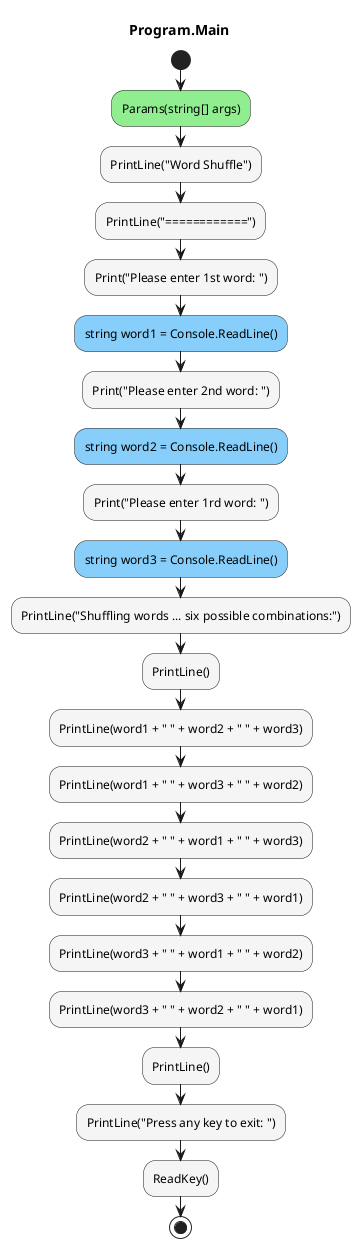 @startuml Program.Main
title Program.Main
start
#LightGreen:Params(string[] args);
#WhiteSmoke:PrintLine("Word Shuffle");
#WhiteSmoke:PrintLine("============");
#WhiteSmoke:Print("Please enter 1st word: ");
#LightSkyBlue:string word1 = Console.ReadLine();
#WhiteSmoke:Print("Please enter 2nd word: ");
#LightSkyBlue:string word2 = Console.ReadLine();
#WhiteSmoke:Print("Please enter 1rd word: ");
#LightSkyBlue:string word3 = Console.ReadLine();
#WhiteSmoke:PrintLine("Shuffling words ... six possible combinations:");
#WhiteSmoke:PrintLine();
#WhiteSmoke:PrintLine(word1 + " " + word2 + " " + word3);
#WhiteSmoke:PrintLine(word1 + " " + word3 + " " + word2);
#WhiteSmoke:PrintLine(word2 + " " + word1 + " " + word3);
#WhiteSmoke:PrintLine(word2 + " " + word3 + " " + word1);
#WhiteSmoke:PrintLine(word3 + " " + word1 + " " + word2);
#WhiteSmoke:PrintLine(word3 + " " + word2 + " " + word1);
#WhiteSmoke:PrintLine();
#WhiteSmoke:PrintLine("Press any key to exit: ");
#WhiteSmoke:ReadKey();
stop
@enduml
